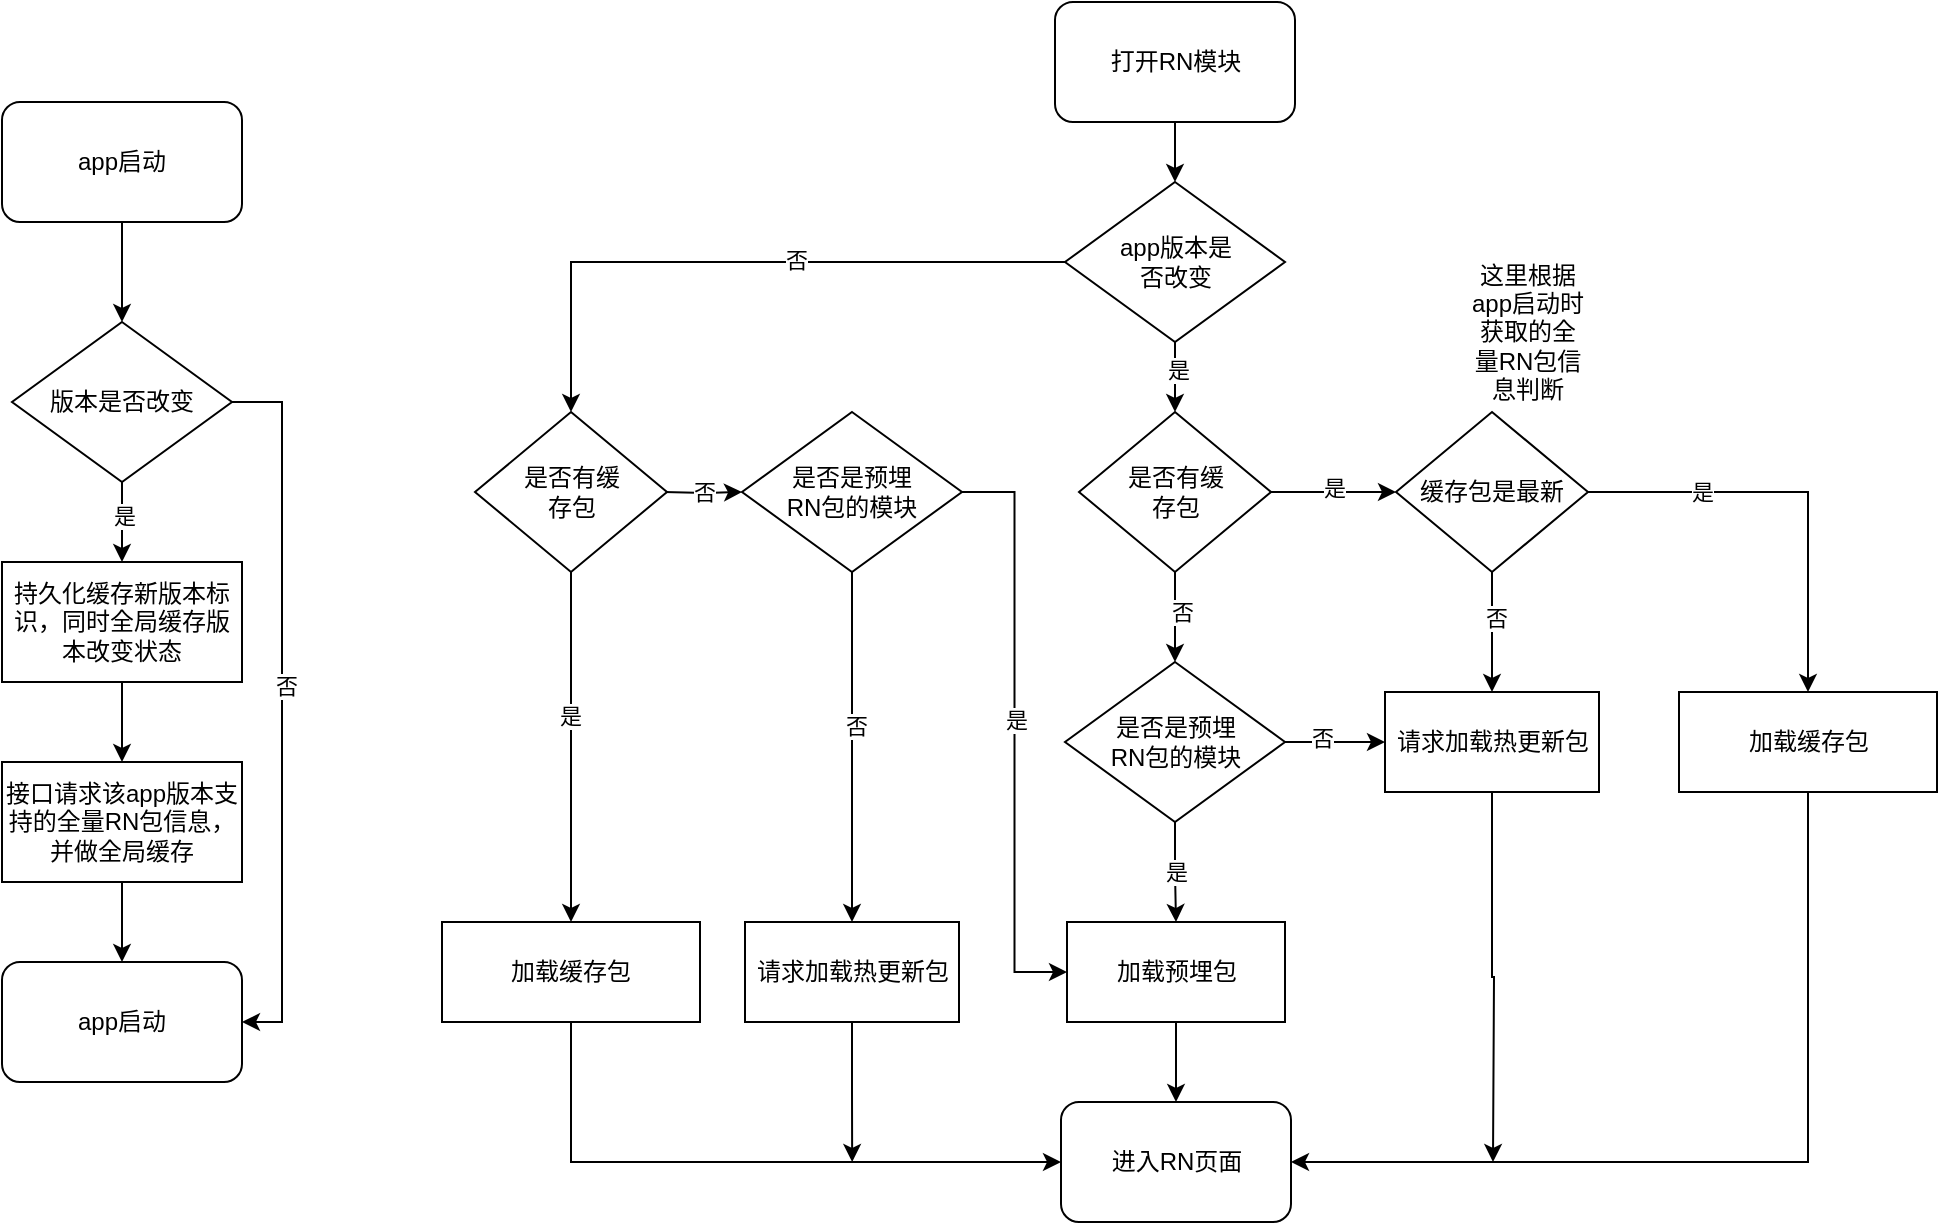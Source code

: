 <mxfile version="21.6.5" type="github">
  <diagram name="第 1 页" id="rp87v1Rvojw5iXjgeMau">
    <mxGraphModel dx="1822" dy="725" grid="1" gridSize="10" guides="1" tooltips="1" connect="1" arrows="1" fold="1" page="1" pageScale="1" pageWidth="827" pageHeight="1169" math="0" shadow="0">
      <root>
        <mxCell id="0" />
        <mxCell id="1" parent="0" />
        <mxCell id="azUSpkt_eAWuSsv6hzU4-11" value="" style="edgeStyle=orthogonalEdgeStyle;rounded=0;orthogonalLoop=1;jettySize=auto;html=1;" edge="1" parent="1" source="azUSpkt_eAWuSsv6hzU4-1" target="azUSpkt_eAWuSsv6hzU4-2">
          <mxGeometry relative="1" as="geometry" />
        </mxCell>
        <mxCell id="azUSpkt_eAWuSsv6hzU4-1" value="app启动" style="rounded=1;whiteSpace=wrap;html=1;" vertex="1" parent="1">
          <mxGeometry x="60" y="290" width="120" height="60" as="geometry" />
        </mxCell>
        <mxCell id="azUSpkt_eAWuSsv6hzU4-9" value="" style="edgeStyle=orthogonalEdgeStyle;rounded=0;orthogonalLoop=1;jettySize=auto;html=1;" edge="1" parent="1" source="azUSpkt_eAWuSsv6hzU4-2" target="azUSpkt_eAWuSsv6hzU4-8">
          <mxGeometry relative="1" as="geometry" />
        </mxCell>
        <mxCell id="azUSpkt_eAWuSsv6hzU4-116" value="是" style="edgeLabel;html=1;align=center;verticalAlign=middle;resizable=0;points=[];" vertex="1" connectable="0" parent="azUSpkt_eAWuSsv6hzU4-9">
          <mxGeometry x="-0.169" y="1" relative="1" as="geometry">
            <mxPoint as="offset" />
          </mxGeometry>
        </mxCell>
        <mxCell id="azUSpkt_eAWuSsv6hzU4-21" style="edgeStyle=orthogonalEdgeStyle;rounded=0;orthogonalLoop=1;jettySize=auto;html=1;entryX=1;entryY=0.5;entryDx=0;entryDy=0;" edge="1" parent="1" source="azUSpkt_eAWuSsv6hzU4-2" target="azUSpkt_eAWuSsv6hzU4-16">
          <mxGeometry relative="1" as="geometry">
            <mxPoint x="230" y="620" as="targetPoint" />
            <Array as="points">
              <mxPoint x="200" y="440" />
              <mxPoint x="200" y="750" />
            </Array>
          </mxGeometry>
        </mxCell>
        <mxCell id="azUSpkt_eAWuSsv6hzU4-115" value="否" style="edgeLabel;html=1;align=center;verticalAlign=middle;resizable=0;points=[];" vertex="1" connectable="0" parent="azUSpkt_eAWuSsv6hzU4-21">
          <mxGeometry x="-0.063" y="2" relative="1" as="geometry">
            <mxPoint as="offset" />
          </mxGeometry>
        </mxCell>
        <mxCell id="azUSpkt_eAWuSsv6hzU4-2" value="版本是否改变" style="rhombus;whiteSpace=wrap;html=1;" vertex="1" parent="1">
          <mxGeometry x="65" y="400" width="110" height="80" as="geometry" />
        </mxCell>
        <mxCell id="azUSpkt_eAWuSsv6hzU4-42" style="edgeStyle=orthogonalEdgeStyle;rounded=0;orthogonalLoop=1;jettySize=auto;html=1;entryX=0.5;entryY=0;entryDx=0;entryDy=0;" edge="1" parent="1" source="azUSpkt_eAWuSsv6hzU4-6" target="azUSpkt_eAWuSsv6hzU4-38">
          <mxGeometry relative="1" as="geometry" />
        </mxCell>
        <mxCell id="azUSpkt_eAWuSsv6hzU4-103" value="否" style="edgeLabel;html=1;align=center;verticalAlign=middle;resizable=0;points=[];" vertex="1" connectable="0" parent="azUSpkt_eAWuSsv6hzU4-42">
          <mxGeometry x="-0.16" y="-1" relative="1" as="geometry">
            <mxPoint as="offset" />
          </mxGeometry>
        </mxCell>
        <mxCell id="azUSpkt_eAWuSsv6hzU4-74" style="edgeStyle=orthogonalEdgeStyle;rounded=0;orthogonalLoop=1;jettySize=auto;html=1;exitX=0.5;exitY=1;exitDx=0;exitDy=0;entryX=0.5;entryY=0;entryDx=0;entryDy=0;" edge="1" parent="1" source="azUSpkt_eAWuSsv6hzU4-6" target="azUSpkt_eAWuSsv6hzU4-64">
          <mxGeometry relative="1" as="geometry" />
        </mxCell>
        <mxCell id="azUSpkt_eAWuSsv6hzU4-99" value="是" style="edgeLabel;html=1;align=center;verticalAlign=middle;resizable=0;points=[];" vertex="1" connectable="0" parent="azUSpkt_eAWuSsv6hzU4-74">
          <mxGeometry x="-0.213" y="1" relative="1" as="geometry">
            <mxPoint as="offset" />
          </mxGeometry>
        </mxCell>
        <mxCell id="azUSpkt_eAWuSsv6hzU4-6" value="app版本是&lt;br&gt;否改变" style="rhombus;whiteSpace=wrap;html=1;" vertex="1" parent="1">
          <mxGeometry x="591.5" y="330" width="110" height="80" as="geometry" />
        </mxCell>
        <mxCell id="azUSpkt_eAWuSsv6hzU4-60" style="edgeStyle=orthogonalEdgeStyle;rounded=0;orthogonalLoop=1;jettySize=auto;html=1;exitX=0.5;exitY=1;exitDx=0;exitDy=0;" edge="1" parent="1" source="azUSpkt_eAWuSsv6hzU4-8" target="azUSpkt_eAWuSsv6hzU4-59">
          <mxGeometry relative="1" as="geometry" />
        </mxCell>
        <mxCell id="azUSpkt_eAWuSsv6hzU4-8" value="持久化缓存新版本标识，同时全局缓存版本改变状态" style="whiteSpace=wrap;html=1;" vertex="1" parent="1">
          <mxGeometry x="60" y="520" width="120" height="60" as="geometry" />
        </mxCell>
        <mxCell id="azUSpkt_eAWuSsv6hzU4-16" value="app启动" style="rounded=1;whiteSpace=wrap;html=1;" vertex="1" parent="1">
          <mxGeometry x="60" y="720" width="120" height="60" as="geometry" />
        </mxCell>
        <mxCell id="azUSpkt_eAWuSsv6hzU4-26" value="" style="edgeStyle=orthogonalEdgeStyle;rounded=0;orthogonalLoop=1;jettySize=auto;html=1;" edge="1" parent="1" source="azUSpkt_eAWuSsv6hzU4-22" target="azUSpkt_eAWuSsv6hzU4-6">
          <mxGeometry relative="1" as="geometry" />
        </mxCell>
        <mxCell id="azUSpkt_eAWuSsv6hzU4-22" value="打开RN模块" style="rounded=1;whiteSpace=wrap;html=1;" vertex="1" parent="1">
          <mxGeometry x="586.5" y="240" width="120" height="60" as="geometry" />
        </mxCell>
        <mxCell id="azUSpkt_eAWuSsv6hzU4-78" value="是" style="edgeStyle=orthogonalEdgeStyle;rounded=0;orthogonalLoop=1;jettySize=auto;html=1;exitX=0.5;exitY=1;exitDx=0;exitDy=0;entryX=0.5;entryY=0;entryDx=0;entryDy=0;" edge="1" parent="1" source="azUSpkt_eAWuSsv6hzU4-23" target="azUSpkt_eAWuSsv6hzU4-24">
          <mxGeometry relative="1" as="geometry" />
        </mxCell>
        <mxCell id="azUSpkt_eAWuSsv6hzU4-94" style="edgeStyle=orthogonalEdgeStyle;rounded=0;orthogonalLoop=1;jettySize=auto;html=1;exitX=1;exitY=0.5;exitDx=0;exitDy=0;entryX=0;entryY=0.5;entryDx=0;entryDy=0;" edge="1" parent="1" source="azUSpkt_eAWuSsv6hzU4-23" target="azUSpkt_eAWuSsv6hzU4-73">
          <mxGeometry relative="1" as="geometry" />
        </mxCell>
        <mxCell id="azUSpkt_eAWuSsv6hzU4-102" value="否" style="edgeLabel;html=1;align=center;verticalAlign=middle;resizable=0;points=[];" vertex="1" connectable="0" parent="azUSpkt_eAWuSsv6hzU4-94">
          <mxGeometry x="-0.275" y="2" relative="1" as="geometry">
            <mxPoint as="offset" />
          </mxGeometry>
        </mxCell>
        <mxCell id="azUSpkt_eAWuSsv6hzU4-23" value="是否是预埋&lt;br&gt;RN包的模块" style="rhombus;whiteSpace=wrap;html=1;" vertex="1" parent="1">
          <mxGeometry x="591.5" y="570" width="110" height="80" as="geometry" />
        </mxCell>
        <mxCell id="azUSpkt_eAWuSsv6hzU4-31" value="" style="edgeStyle=orthogonalEdgeStyle;rounded=0;orthogonalLoop=1;jettySize=auto;html=1;" edge="1" parent="1" source="azUSpkt_eAWuSsv6hzU4-24" target="azUSpkt_eAWuSsv6hzU4-27">
          <mxGeometry relative="1" as="geometry" />
        </mxCell>
        <mxCell id="azUSpkt_eAWuSsv6hzU4-24" value="加载预埋包" style="rounded=0;whiteSpace=wrap;html=1;" vertex="1" parent="1">
          <mxGeometry x="592.5" y="700" width="109" height="50" as="geometry" />
        </mxCell>
        <mxCell id="azUSpkt_eAWuSsv6hzU4-27" value="进入RN页面" style="rounded=1;whiteSpace=wrap;html=1;" vertex="1" parent="1">
          <mxGeometry x="589.5" y="790" width="115" height="60" as="geometry" />
        </mxCell>
        <mxCell id="azUSpkt_eAWuSsv6hzU4-44" value="否" style="edgeStyle=orthogonalEdgeStyle;rounded=0;orthogonalLoop=1;jettySize=auto;html=1;" edge="1" parent="1" target="azUSpkt_eAWuSsv6hzU4-43">
          <mxGeometry relative="1" as="geometry">
            <mxPoint x="391.0" y="485" as="sourcePoint" />
          </mxGeometry>
        </mxCell>
        <mxCell id="azUSpkt_eAWuSsv6hzU4-96" style="edgeStyle=orthogonalEdgeStyle;rounded=0;orthogonalLoop=1;jettySize=auto;html=1;exitX=0.5;exitY=1;exitDx=0;exitDy=0;" edge="1" parent="1" source="azUSpkt_eAWuSsv6hzU4-38" target="azUSpkt_eAWuSsv6hzU4-39">
          <mxGeometry relative="1" as="geometry" />
        </mxCell>
        <mxCell id="azUSpkt_eAWuSsv6hzU4-106" value="是" style="edgeLabel;html=1;align=center;verticalAlign=middle;resizable=0;points=[];" vertex="1" connectable="0" parent="azUSpkt_eAWuSsv6hzU4-96">
          <mxGeometry x="-0.176" y="-1" relative="1" as="geometry">
            <mxPoint as="offset" />
          </mxGeometry>
        </mxCell>
        <mxCell id="azUSpkt_eAWuSsv6hzU4-38" value="是否有缓&lt;br&gt;存包" style="rhombus;whiteSpace=wrap;html=1;" vertex="1" parent="1">
          <mxGeometry x="296.5" y="445" width="96" height="80" as="geometry" />
        </mxCell>
        <mxCell id="azUSpkt_eAWuSsv6hzU4-97" style="edgeStyle=orthogonalEdgeStyle;rounded=0;orthogonalLoop=1;jettySize=auto;html=1;exitX=0.5;exitY=1;exitDx=0;exitDy=0;entryX=0;entryY=0.5;entryDx=0;entryDy=0;" edge="1" parent="1" source="azUSpkt_eAWuSsv6hzU4-39" target="azUSpkt_eAWuSsv6hzU4-27">
          <mxGeometry relative="1" as="geometry" />
        </mxCell>
        <mxCell id="azUSpkt_eAWuSsv6hzU4-39" value="加载缓存包" style="rounded=0;whiteSpace=wrap;html=1;" vertex="1" parent="1">
          <mxGeometry x="280" y="700" width="129" height="50" as="geometry" />
        </mxCell>
        <mxCell id="azUSpkt_eAWuSsv6hzU4-46" style="edgeStyle=orthogonalEdgeStyle;rounded=0;orthogonalLoop=1;jettySize=auto;html=1;exitX=1;exitY=0.5;exitDx=0;exitDy=0;entryX=0;entryY=0.5;entryDx=0;entryDy=0;" edge="1" parent="1" source="azUSpkt_eAWuSsv6hzU4-43" target="azUSpkt_eAWuSsv6hzU4-24">
          <mxGeometry relative="1" as="geometry" />
        </mxCell>
        <mxCell id="azUSpkt_eAWuSsv6hzU4-111" value="是" style="edgeLabel;html=1;align=center;verticalAlign=middle;resizable=0;points=[];" vertex="1" connectable="0" parent="azUSpkt_eAWuSsv6hzU4-46">
          <mxGeometry x="-0.043" relative="1" as="geometry">
            <mxPoint as="offset" />
          </mxGeometry>
        </mxCell>
        <mxCell id="azUSpkt_eAWuSsv6hzU4-104" style="edgeStyle=orthogonalEdgeStyle;rounded=0;orthogonalLoop=1;jettySize=auto;html=1;exitX=0.5;exitY=1;exitDx=0;exitDy=0;entryX=0.5;entryY=0;entryDx=0;entryDy=0;" edge="1" parent="1" source="azUSpkt_eAWuSsv6hzU4-43" target="azUSpkt_eAWuSsv6hzU4-47">
          <mxGeometry relative="1" as="geometry" />
        </mxCell>
        <mxCell id="azUSpkt_eAWuSsv6hzU4-112" value="否" style="edgeLabel;html=1;align=center;verticalAlign=middle;resizable=0;points=[];" vertex="1" connectable="0" parent="azUSpkt_eAWuSsv6hzU4-104">
          <mxGeometry x="-0.118" y="2" relative="1" as="geometry">
            <mxPoint as="offset" />
          </mxGeometry>
        </mxCell>
        <mxCell id="azUSpkt_eAWuSsv6hzU4-43" value="是否是预埋&lt;br style=&quot;border-color: var(--border-color);&quot;&gt;RN包的模块" style="rhombus;whiteSpace=wrap;html=1;" vertex="1" parent="1">
          <mxGeometry x="430" y="445" width="110" height="80" as="geometry" />
        </mxCell>
        <mxCell id="azUSpkt_eAWuSsv6hzU4-105" style="edgeStyle=orthogonalEdgeStyle;rounded=0;orthogonalLoop=1;jettySize=auto;html=1;exitX=0.5;exitY=1;exitDx=0;exitDy=0;" edge="1" parent="1" source="azUSpkt_eAWuSsv6hzU4-47">
          <mxGeometry relative="1" as="geometry">
            <mxPoint x="485.088" y="820" as="targetPoint" />
          </mxGeometry>
        </mxCell>
        <mxCell id="azUSpkt_eAWuSsv6hzU4-47" value="请求加载热更新包" style="rounded=0;whiteSpace=wrap;html=1;" vertex="1" parent="1">
          <mxGeometry x="431.5" y="700" width="107" height="50" as="geometry" />
        </mxCell>
        <mxCell id="azUSpkt_eAWuSsv6hzU4-61" style="edgeStyle=orthogonalEdgeStyle;rounded=0;orthogonalLoop=1;jettySize=auto;html=1;exitX=0.5;exitY=1;exitDx=0;exitDy=0;entryX=0.5;entryY=0;entryDx=0;entryDy=0;" edge="1" parent="1" source="azUSpkt_eAWuSsv6hzU4-59" target="azUSpkt_eAWuSsv6hzU4-16">
          <mxGeometry relative="1" as="geometry" />
        </mxCell>
        <mxCell id="azUSpkt_eAWuSsv6hzU4-59" value="接口请求该app版本支持的全量RN包信息，并做全局缓存" style="whiteSpace=wrap;html=1;" vertex="1" parent="1">
          <mxGeometry x="60" y="620" width="120" height="60" as="geometry" />
        </mxCell>
        <mxCell id="azUSpkt_eAWuSsv6hzU4-75" style="edgeStyle=orthogonalEdgeStyle;rounded=0;orthogonalLoop=1;jettySize=auto;html=1;exitX=1;exitY=0.5;exitDx=0;exitDy=0;entryX=0;entryY=0.5;entryDx=0;entryDy=0;" edge="1" parent="1" source="azUSpkt_eAWuSsv6hzU4-64" target="azUSpkt_eAWuSsv6hzU4-66">
          <mxGeometry relative="1" as="geometry" />
        </mxCell>
        <mxCell id="azUSpkt_eAWuSsv6hzU4-100" value="是" style="edgeLabel;html=1;align=center;verticalAlign=middle;resizable=0;points=[];" vertex="1" connectable="0" parent="azUSpkt_eAWuSsv6hzU4-75">
          <mxGeometry x="-0.008" y="2" relative="1" as="geometry">
            <mxPoint as="offset" />
          </mxGeometry>
        </mxCell>
        <mxCell id="azUSpkt_eAWuSsv6hzU4-79" style="edgeStyle=orthogonalEdgeStyle;rounded=0;orthogonalLoop=1;jettySize=auto;html=1;exitX=0.5;exitY=1;exitDx=0;exitDy=0;entryX=0.5;entryY=0;entryDx=0;entryDy=0;" edge="1" parent="1" source="azUSpkt_eAWuSsv6hzU4-64" target="azUSpkt_eAWuSsv6hzU4-23">
          <mxGeometry relative="1" as="geometry" />
        </mxCell>
        <mxCell id="azUSpkt_eAWuSsv6hzU4-101" value="否" style="edgeLabel;html=1;align=center;verticalAlign=middle;resizable=0;points=[];" vertex="1" connectable="0" parent="azUSpkt_eAWuSsv6hzU4-79">
          <mxGeometry x="-0.131" y="3" relative="1" as="geometry">
            <mxPoint as="offset" />
          </mxGeometry>
        </mxCell>
        <mxCell id="azUSpkt_eAWuSsv6hzU4-64" value="是否有缓&lt;br&gt;存包" style="rhombus;whiteSpace=wrap;html=1;" vertex="1" parent="1">
          <mxGeometry x="598.5" y="445" width="96" height="80" as="geometry" />
        </mxCell>
        <mxCell id="azUSpkt_eAWuSsv6hzU4-91" style="edgeStyle=orthogonalEdgeStyle;rounded=0;orthogonalLoop=1;jettySize=auto;html=1;exitX=0.5;exitY=1;exitDx=0;exitDy=0;entryX=0.5;entryY=0;entryDx=0;entryDy=0;" edge="1" parent="1" source="azUSpkt_eAWuSsv6hzU4-66" target="azUSpkt_eAWuSsv6hzU4-73">
          <mxGeometry relative="1" as="geometry" />
        </mxCell>
        <mxCell id="azUSpkt_eAWuSsv6hzU4-93" value="否" style="edgeLabel;html=1;align=center;verticalAlign=middle;resizable=0;points=[];" vertex="1" connectable="0" parent="azUSpkt_eAWuSsv6hzU4-91">
          <mxGeometry x="-0.244" y="2" relative="1" as="geometry">
            <mxPoint as="offset" />
          </mxGeometry>
        </mxCell>
        <mxCell id="azUSpkt_eAWuSsv6hzU4-108" style="edgeStyle=orthogonalEdgeStyle;rounded=0;orthogonalLoop=1;jettySize=auto;html=1;exitX=1;exitY=0.5;exitDx=0;exitDy=0;entryX=0.5;entryY=0;entryDx=0;entryDy=0;" edge="1" parent="1" source="azUSpkt_eAWuSsv6hzU4-66" target="azUSpkt_eAWuSsv6hzU4-107">
          <mxGeometry relative="1" as="geometry">
            <mxPoint x="962" y="580" as="targetPoint" />
          </mxGeometry>
        </mxCell>
        <mxCell id="azUSpkt_eAWuSsv6hzU4-110" value="是" style="edgeLabel;html=1;align=center;verticalAlign=middle;resizable=0;points=[];" vertex="1" connectable="0" parent="azUSpkt_eAWuSsv6hzU4-108">
          <mxGeometry x="-0.462" relative="1" as="geometry">
            <mxPoint as="offset" />
          </mxGeometry>
        </mxCell>
        <mxCell id="azUSpkt_eAWuSsv6hzU4-66" value="缓存包是最新" style="rhombus;whiteSpace=wrap;html=1;" vertex="1" parent="1">
          <mxGeometry x="757" y="445" width="96" height="80" as="geometry" />
        </mxCell>
        <mxCell id="azUSpkt_eAWuSsv6hzU4-89" style="edgeStyle=orthogonalEdgeStyle;rounded=0;orthogonalLoop=1;jettySize=auto;html=1;exitX=0.5;exitY=1;exitDx=0;exitDy=0;" edge="1" parent="1" source="azUSpkt_eAWuSsv6hzU4-73">
          <mxGeometry relative="1" as="geometry">
            <mxPoint x="805.5" y="820" as="targetPoint" />
          </mxGeometry>
        </mxCell>
        <mxCell id="azUSpkt_eAWuSsv6hzU4-73" value="请求加载热更新包" style="rounded=0;whiteSpace=wrap;html=1;" vertex="1" parent="1">
          <mxGeometry x="751.5" y="585" width="107" height="50" as="geometry" />
        </mxCell>
        <mxCell id="azUSpkt_eAWuSsv6hzU4-109" style="edgeStyle=orthogonalEdgeStyle;rounded=0;orthogonalLoop=1;jettySize=auto;html=1;exitX=0.5;exitY=1;exitDx=0;exitDy=0;entryX=1;entryY=0.5;entryDx=0;entryDy=0;" edge="1" parent="1" source="azUSpkt_eAWuSsv6hzU4-107" target="azUSpkt_eAWuSsv6hzU4-27">
          <mxGeometry relative="1" as="geometry" />
        </mxCell>
        <mxCell id="azUSpkt_eAWuSsv6hzU4-107" value="加载缓存包" style="rounded=0;whiteSpace=wrap;html=1;" vertex="1" parent="1">
          <mxGeometry x="898.5" y="585" width="129" height="50" as="geometry" />
        </mxCell>
        <mxCell id="azUSpkt_eAWuSsv6hzU4-113" value="这里根据app启动时获取的全量RN包信息判断" style="text;html=1;strokeColor=none;fillColor=none;align=center;verticalAlign=middle;whiteSpace=wrap;rounded=0;" vertex="1" parent="1">
          <mxGeometry x="793" y="390" width="60" height="30" as="geometry" />
        </mxCell>
      </root>
    </mxGraphModel>
  </diagram>
</mxfile>

